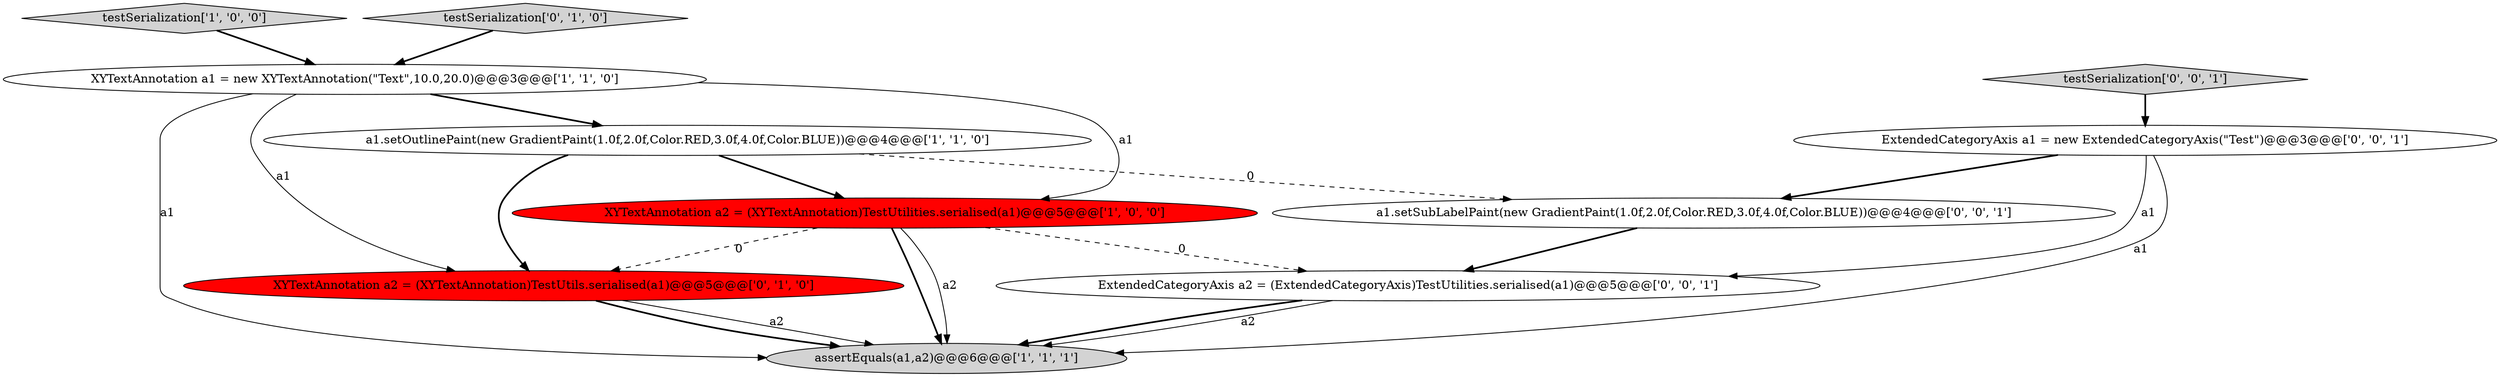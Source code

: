 digraph {
9 [style = filled, label = "a1.setSubLabelPaint(new GradientPaint(1.0f,2.0f,Color.RED,3.0f,4.0f,Color.BLUE))@@@4@@@['0', '0', '1']", fillcolor = white, shape = ellipse image = "AAA0AAABBB3BBB"];
1 [style = filled, label = "testSerialization['1', '0', '0']", fillcolor = lightgray, shape = diamond image = "AAA0AAABBB1BBB"];
2 [style = filled, label = "XYTextAnnotation a1 = new XYTextAnnotation(\"Text\",10.0,20.0)@@@3@@@['1', '1', '0']", fillcolor = white, shape = ellipse image = "AAA0AAABBB1BBB"];
4 [style = filled, label = "a1.setOutlinePaint(new GradientPaint(1.0f,2.0f,Color.RED,3.0f,4.0f,Color.BLUE))@@@4@@@['1', '1', '0']", fillcolor = white, shape = ellipse image = "AAA0AAABBB1BBB"];
6 [style = filled, label = "XYTextAnnotation a2 = (XYTextAnnotation)TestUtils.serialised(a1)@@@5@@@['0', '1', '0']", fillcolor = red, shape = ellipse image = "AAA1AAABBB2BBB"];
5 [style = filled, label = "testSerialization['0', '1', '0']", fillcolor = lightgray, shape = diamond image = "AAA0AAABBB2BBB"];
7 [style = filled, label = "ExtendedCategoryAxis a2 = (ExtendedCategoryAxis)TestUtilities.serialised(a1)@@@5@@@['0', '0', '1']", fillcolor = white, shape = ellipse image = "AAA0AAABBB3BBB"];
3 [style = filled, label = "XYTextAnnotation a2 = (XYTextAnnotation)TestUtilities.serialised(a1)@@@5@@@['1', '0', '0']", fillcolor = red, shape = ellipse image = "AAA1AAABBB1BBB"];
8 [style = filled, label = "ExtendedCategoryAxis a1 = new ExtendedCategoryAxis(\"Test\")@@@3@@@['0', '0', '1']", fillcolor = white, shape = ellipse image = "AAA0AAABBB3BBB"];
0 [style = filled, label = "assertEquals(a1,a2)@@@6@@@['1', '1', '1']", fillcolor = lightgray, shape = ellipse image = "AAA0AAABBB1BBB"];
10 [style = filled, label = "testSerialization['0', '0', '1']", fillcolor = lightgray, shape = diamond image = "AAA0AAABBB3BBB"];
4->3 [style = bold, label=""];
8->0 [style = solid, label="a1"];
3->6 [style = dashed, label="0"];
4->6 [style = bold, label=""];
3->7 [style = dashed, label="0"];
2->0 [style = solid, label="a1"];
2->6 [style = solid, label="a1"];
7->0 [style = bold, label=""];
6->0 [style = bold, label=""];
6->0 [style = solid, label="a2"];
9->7 [style = bold, label=""];
8->7 [style = solid, label="a1"];
2->4 [style = bold, label=""];
3->0 [style = bold, label=""];
4->9 [style = dashed, label="0"];
5->2 [style = bold, label=""];
10->8 [style = bold, label=""];
2->3 [style = solid, label="a1"];
3->0 [style = solid, label="a2"];
8->9 [style = bold, label=""];
1->2 [style = bold, label=""];
7->0 [style = solid, label="a2"];
}
